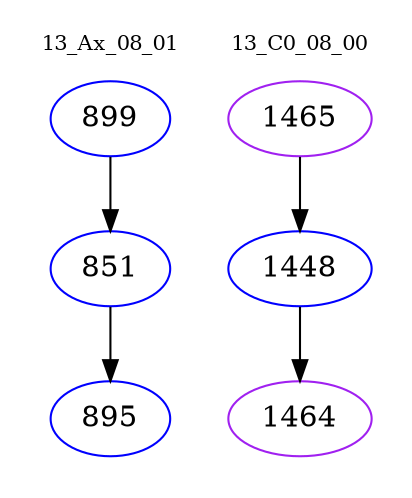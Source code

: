 digraph{
subgraph cluster_0 {
color = white
label = "13_Ax_08_01";
fontsize=10;
T0_899 [label="899", color="blue"]
T0_899 -> T0_851 [color="black"]
T0_851 [label="851", color="blue"]
T0_851 -> T0_895 [color="black"]
T0_895 [label="895", color="blue"]
}
subgraph cluster_1 {
color = white
label = "13_C0_08_00";
fontsize=10;
T1_1465 [label="1465", color="purple"]
T1_1465 -> T1_1448 [color="black"]
T1_1448 [label="1448", color="blue"]
T1_1448 -> T1_1464 [color="black"]
T1_1464 [label="1464", color="purple"]
}
}
